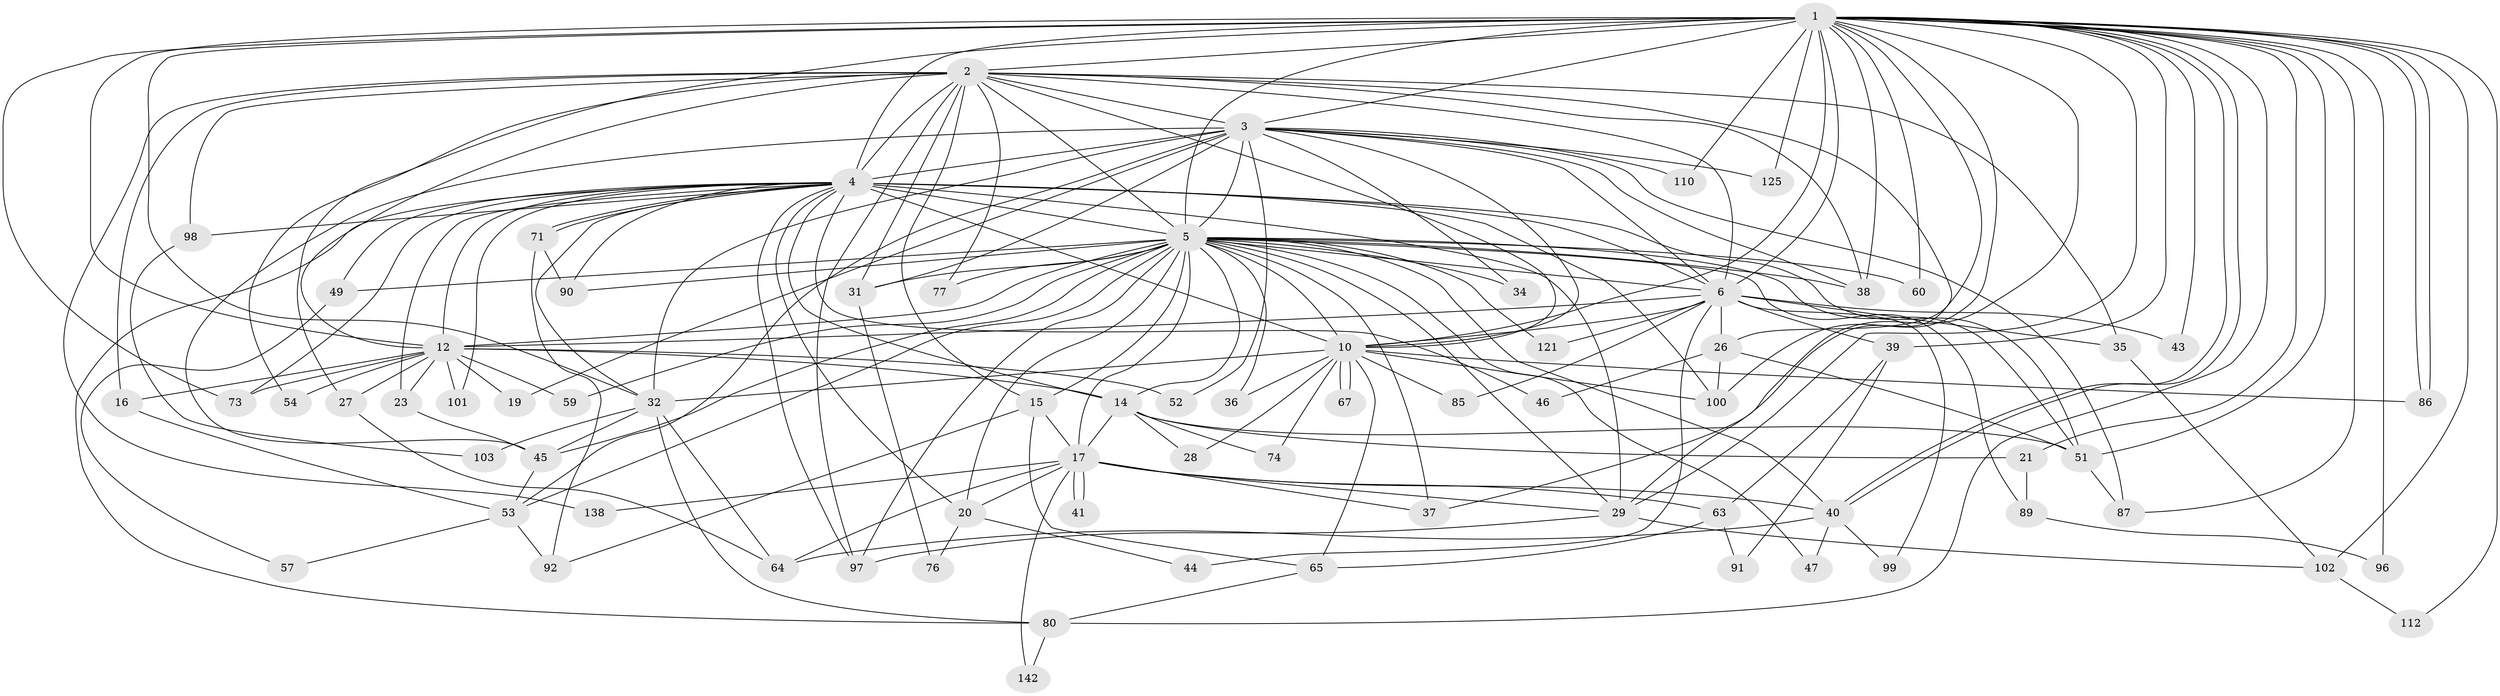 // original degree distribution, {41: 0.006756756756756757, 24: 0.006756756756756757, 23: 0.006756756756756757, 28: 0.006756756756756757, 20: 0.013513513513513514, 21: 0.006756756756756757, 16: 0.006756756756756757, 19: 0.006756756756756757, 22: 0.006756756756756757, 4: 0.14189189189189189, 11: 0.013513513513513514, 9: 0.006756756756756757, 5: 0.0472972972972973, 3: 0.1891891891891892, 14: 0.006756756756756757, 2: 0.5202702702702703, 6: 0.006756756756756757}
// Generated by graph-tools (version 1.1) at 2025/13/03/09/25 04:13:48]
// undirected, 74 vertices, 194 edges
graph export_dot {
graph [start="1"]
  node [color=gray90,style=filled];
  1;
  2;
  3;
  4 [super="+137+117+118+141+22+81+8+56+106+33+61"];
  5 [super="+9+7+25+148+72+11"];
  6 [super="+75+115"];
  10;
  12 [super="+13+127+30+18+88+24"];
  14 [super="+140"];
  15;
  16;
  17;
  19;
  20;
  21;
  23;
  26;
  27;
  28;
  29 [super="+70+66"];
  31 [super="+122"];
  32 [super="+94+48"];
  34;
  35;
  36;
  37;
  38 [super="+130+136"];
  39;
  40 [super="+42"];
  41;
  43;
  44;
  45 [super="+50"];
  46;
  47;
  49;
  51 [super="+123+84"];
  52;
  53 [super="+55"];
  54;
  57;
  59;
  60;
  63;
  64 [super="+126+68"];
  65 [super="+116"];
  67;
  71 [super="+124"];
  73 [super="+109+83"];
  74;
  76;
  77;
  80 [super="+82"];
  85;
  86 [super="+120"];
  87 [super="+128"];
  89;
  90;
  91;
  92;
  96;
  97 [super="+111"];
  98;
  99;
  100 [super="+113+107"];
  101;
  102 [super="+143"];
  103;
  110;
  112;
  121;
  125;
  138;
  142;
  1 -- 2;
  1 -- 3;
  1 -- 4 [weight=8];
  1 -- 5 [weight=3];
  1 -- 6;
  1 -- 10;
  1 -- 12 [weight=2];
  1 -- 21;
  1 -- 26;
  1 -- 27;
  1 -- 29;
  1 -- 32;
  1 -- 37;
  1 -- 39;
  1 -- 40;
  1 -- 40;
  1 -- 43;
  1 -- 60;
  1 -- 86;
  1 -- 86;
  1 -- 87;
  1 -- 96;
  1 -- 110;
  1 -- 112;
  1 -- 125;
  1 -- 80;
  1 -- 51;
  1 -- 100;
  1 -- 102;
  1 -- 73;
  1 -- 38;
  2 -- 3;
  2 -- 4 [weight=4];
  2 -- 5 [weight=3];
  2 -- 6;
  2 -- 10;
  2 -- 15;
  2 -- 16;
  2 -- 35;
  2 -- 54;
  2 -- 77;
  2 -- 98;
  2 -- 138;
  2 -- 31;
  2 -- 38;
  2 -- 12 [weight=2];
  2 -- 97;
  2 -- 29;
  3 -- 4 [weight=4];
  3 -- 5 [weight=4];
  3 -- 6;
  3 -- 10;
  3 -- 19;
  3 -- 31;
  3 -- 34;
  3 -- 38;
  3 -- 52;
  3 -- 53;
  3 -- 110;
  3 -- 125;
  3 -- 87;
  3 -- 45;
  3 -- 32;
  4 -- 5 [weight=11];
  4 -- 6 [weight=2];
  4 -- 10 [weight=3];
  4 -- 23;
  4 -- 51;
  4 -- 71;
  4 -- 71;
  4 -- 80;
  4 -- 98;
  4 -- 73 [weight=2];
  4 -- 12;
  4 -- 32;
  4 -- 20;
  4 -- 100;
  4 -- 101;
  4 -- 49;
  4 -- 29;
  4 -- 97;
  4 -- 46;
  4 -- 90;
  4 -- 14;
  5 -- 6 [weight=3];
  5 -- 10 [weight=3];
  5 -- 38;
  5 -- 60;
  5 -- 90;
  5 -- 20;
  5 -- 89;
  5 -- 31;
  5 -- 36;
  5 -- 49;
  5 -- 121;
  5 -- 59;
  5 -- 77;
  5 -- 14 [weight=2];
  5 -- 15;
  5 -- 17 [weight=2];
  5 -- 97;
  5 -- 34;
  5 -- 37;
  5 -- 47;
  5 -- 53;
  5 -- 40 [weight=2];
  5 -- 12 [weight=2];
  5 -- 29;
  5 -- 51 [weight=2];
  5 -- 45;
  6 -- 10 [weight=3];
  6 -- 12;
  6 -- 26;
  6 -- 35;
  6 -- 39;
  6 -- 43;
  6 -- 44;
  6 -- 85;
  6 -- 99;
  6 -- 121;
  10 -- 28;
  10 -- 36;
  10 -- 65;
  10 -- 67;
  10 -- 67;
  10 -- 74;
  10 -- 85;
  10 -- 100;
  10 -- 86;
  10 -- 32;
  12 -- 52;
  12 -- 54;
  12 -- 101;
  12 -- 27;
  12 -- 73;
  12 -- 16;
  12 -- 19;
  12 -- 23;
  12 -- 59;
  12 -- 14;
  14 -- 21;
  14 -- 28;
  14 -- 74;
  14 -- 17;
  14 -- 51;
  15 -- 17;
  15 -- 92;
  15 -- 65;
  16 -- 53;
  17 -- 20;
  17 -- 29;
  17 -- 37;
  17 -- 41;
  17 -- 41;
  17 -- 63;
  17 -- 64;
  17 -- 138;
  17 -- 142;
  17 -- 40;
  20 -- 44;
  20 -- 76;
  21 -- 89;
  23 -- 45;
  26 -- 46;
  26 -- 51;
  26 -- 100;
  27 -- 64;
  29 -- 97;
  29 -- 102;
  31 -- 76;
  32 -- 64;
  32 -- 80 [weight=2];
  32 -- 103;
  32 -- 45;
  35 -- 102;
  39 -- 63;
  39 -- 91;
  40 -- 47;
  40 -- 64;
  40 -- 99;
  45 -- 53;
  49 -- 57;
  51 -- 87;
  53 -- 92;
  53 -- 57;
  63 -- 65;
  63 -- 91;
  65 -- 80;
  71 -- 90;
  71 -- 92;
  80 -- 142;
  89 -- 96;
  98 -- 103;
  102 -- 112;
}
